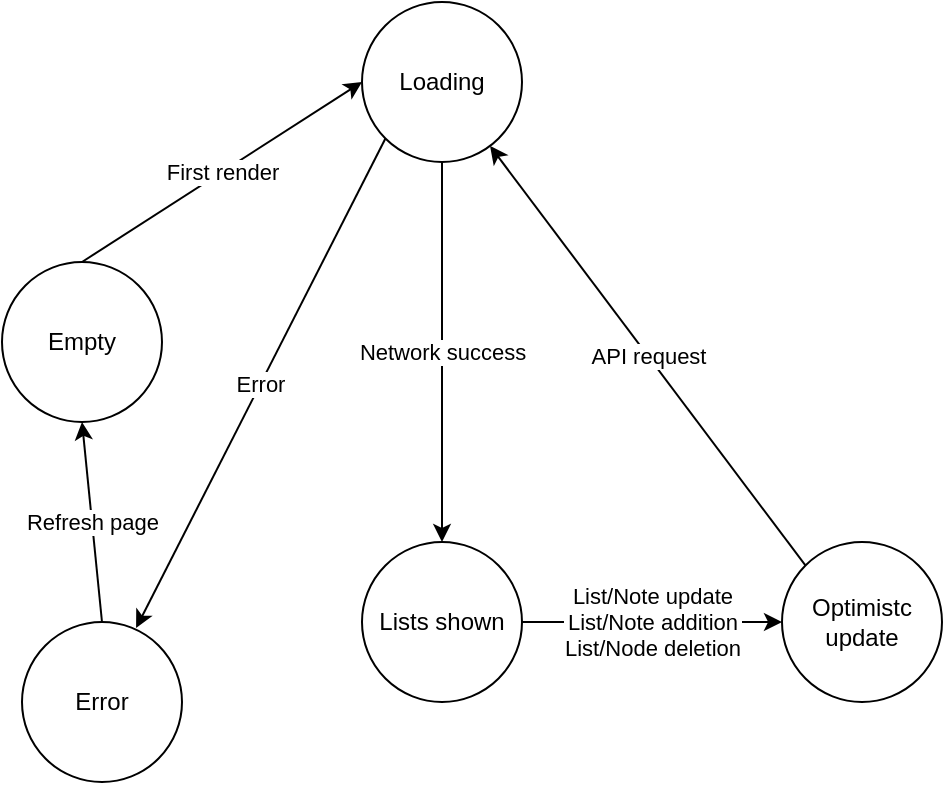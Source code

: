 <mxfile>
    <diagram id="n5IFvYbke78DopZ7Xzo9" name="Page-1">
        <mxGraphModel dx="298" dy="698" grid="1" gridSize="10" guides="1" tooltips="1" connect="1" arrows="1" fold="1" page="1" pageScale="1" pageWidth="850" pageHeight="1100" math="0" shadow="0">
            <root>
                <mxCell id="0"/>
                <mxCell id="1" parent="0"/>
                <mxCell id="2" value="First render" style="edgeStyle=none;html=1;exitX=0.5;exitY=0;exitDx=0;exitDy=0;entryX=0;entryY=0.5;entryDx=0;entryDy=0;" parent="1" source="3" target="6" edge="1">
                    <mxGeometry relative="1" as="geometry">
                        <mxPoint x="300" y="180" as="targetPoint"/>
                    </mxGeometry>
                </mxCell>
                <mxCell id="3" value="Empty" style="ellipse;whiteSpace=wrap;html=1;aspect=fixed;" parent="1" vertex="1">
                    <mxGeometry x="80" y="270" width="80" height="80" as="geometry"/>
                </mxCell>
                <mxCell id="4" value="Network success" style="edgeStyle=none;html=1;exitX=0.5;exitY=1;exitDx=0;exitDy=0;" parent="1" source="6" target="8" edge="1">
                    <mxGeometry relative="1" as="geometry">
                        <mxPoint x="300.462" y="330" as="targetPoint"/>
                    </mxGeometry>
                </mxCell>
                <mxCell id="5" value="Error" style="edgeStyle=none;html=1;exitX=0;exitY=1;exitDx=0;exitDy=0;entryX=0.713;entryY=0.038;entryDx=0;entryDy=0;entryPerimeter=0;" parent="1" source="6" target="10" edge="1">
                    <mxGeometry relative="1" as="geometry">
                        <mxPoint x="173" y="451" as="targetPoint"/>
                    </mxGeometry>
                </mxCell>
                <mxCell id="6" value="Loading" style="ellipse;whiteSpace=wrap;html=1;aspect=fixed;" parent="1" vertex="1">
                    <mxGeometry x="260" y="140" width="80" height="80" as="geometry"/>
                </mxCell>
                <mxCell id="7" value="List/Note update&lt;br&gt;List/Note addition&lt;br&gt;List/Node deletion" style="edgeStyle=none;html=1;exitX=1;exitY=0.5;exitDx=0;exitDy=0;" parent="1" source="8" target="12" edge="1">
                    <mxGeometry relative="1" as="geometry">
                        <mxPoint x="460" y="450.667" as="targetPoint"/>
                    </mxGeometry>
                </mxCell>
                <mxCell id="8" value="Lists shown" style="ellipse;whiteSpace=wrap;html=1;aspect=fixed;" parent="1" vertex="1">
                    <mxGeometry x="260.002" y="410" width="80" height="80" as="geometry"/>
                </mxCell>
                <mxCell id="13" value="Refresh page" style="edgeStyle=none;html=1;exitX=0.5;exitY=0;exitDx=0;exitDy=0;entryX=0.5;entryY=1;entryDx=0;entryDy=0;" edge="1" parent="1" source="10" target="3">
                    <mxGeometry relative="1" as="geometry"/>
                </mxCell>
                <mxCell id="10" value="Error" style="ellipse;whiteSpace=wrap;html=1;aspect=fixed;" parent="1" vertex="1">
                    <mxGeometry x="90" y="450" width="80" height="80" as="geometry"/>
                </mxCell>
                <mxCell id="11" value="API request" style="edgeStyle=none;html=1;exitX=0;exitY=0;exitDx=0;exitDy=0;" parent="1" source="12" target="6" edge="1">
                    <mxGeometry relative="1" as="geometry"/>
                </mxCell>
                <mxCell id="12" value="Optimistc update" style="ellipse;whiteSpace=wrap;html=1;aspect=fixed;" parent="1" vertex="1">
                    <mxGeometry x="470" y="409.997" width="80" height="80" as="geometry"/>
                </mxCell>
            </root>
        </mxGraphModel>
    </diagram>
</mxfile>